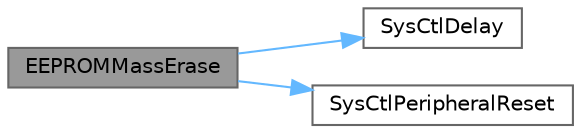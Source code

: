 digraph "EEPROMMassErase"
{
 // LATEX_PDF_SIZE
  bgcolor="transparent";
  edge [fontname=Helvetica,fontsize=10,labelfontname=Helvetica,labelfontsize=10];
  node [fontname=Helvetica,fontsize=10,shape=box,height=0.2,width=0.4];
  rankdir="LR";
  Node1 [id="Node000001",label="EEPROMMassErase",height=0.2,width=0.4,color="gray40", fillcolor="grey60", style="filled", fontcolor="black",tooltip=" "];
  Node1 -> Node2 [id="edge1_Node000001_Node000002",color="steelblue1",style="solid",tooltip=" "];
  Node2 [id="Node000002",label="SysCtlDelay",height=0.2,width=0.4,color="grey40", fillcolor="white", style="filled",URL="$group__sysctl__api.html#ga992a7493f587384e949178cdc4063042",tooltip=" "];
  Node1 -> Node3 [id="edge2_Node000001_Node000003",color="steelblue1",style="solid",tooltip=" "];
  Node3 [id="Node000003",label="SysCtlPeripheralReset",height=0.2,width=0.4,color="grey40", fillcolor="white", style="filled",URL="$group__sysctl__api.html#gab8c537abe40caacd5dfa7ffdedefb6b9",tooltip=" "];
}

